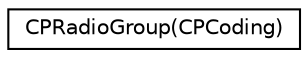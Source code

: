 digraph "Graphical Class Hierarchy"
{
  edge [fontname="Helvetica",fontsize="10",labelfontname="Helvetica",labelfontsize="10"];
  node [fontname="Helvetica",fontsize="10",shape=record];
  rankdir="LR";
  Node1 [label="CPRadioGroup(CPCoding)",height=0.2,width=0.4,color="black", fillcolor="white", style="filled",URL="$category_c_p_radio_group_07_c_p_coding_08.html"];
}
